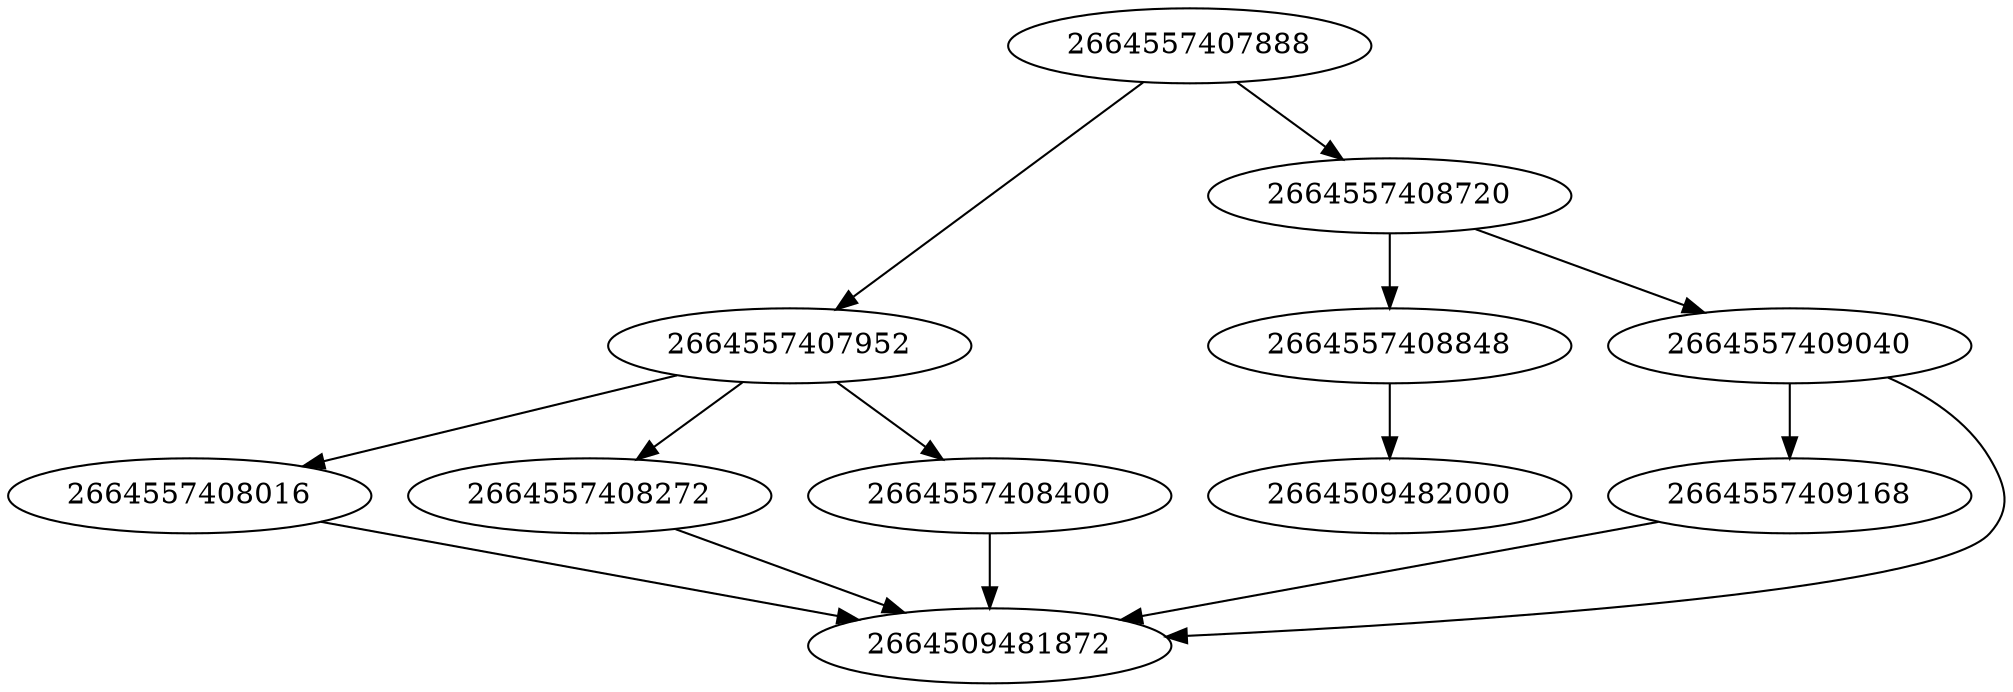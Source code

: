 strict digraph {
2664557409168 [type=Name];
2664557407888 [type=If];
2664557408016 [type=Name];
2664557408272 [type=Name];
2664557408400 [type=Name];
2664557407952 [type=Call];
2664557408720 [type=Assign];
2664557408848 [type=Name];
2664557409040 [type=List];
2664509481872 [type=Load];
2664509482000 [type=Store];
2664557409168 -> 2664509481872;
2664557407888 -> 2664557407952;
2664557407888 -> 2664557408720;
2664557408016 -> 2664509481872;
2664557408272 -> 2664509481872;
2664557408400 -> 2664509481872;
2664557407952 -> 2664557408016;
2664557407952 -> 2664557408272;
2664557407952 -> 2664557408400;
2664557408720 -> 2664557408848;
2664557408720 -> 2664557409040;
2664557408848 -> 2664509482000;
2664557409040 -> 2664557409168;
2664557409040 -> 2664509481872;
}
